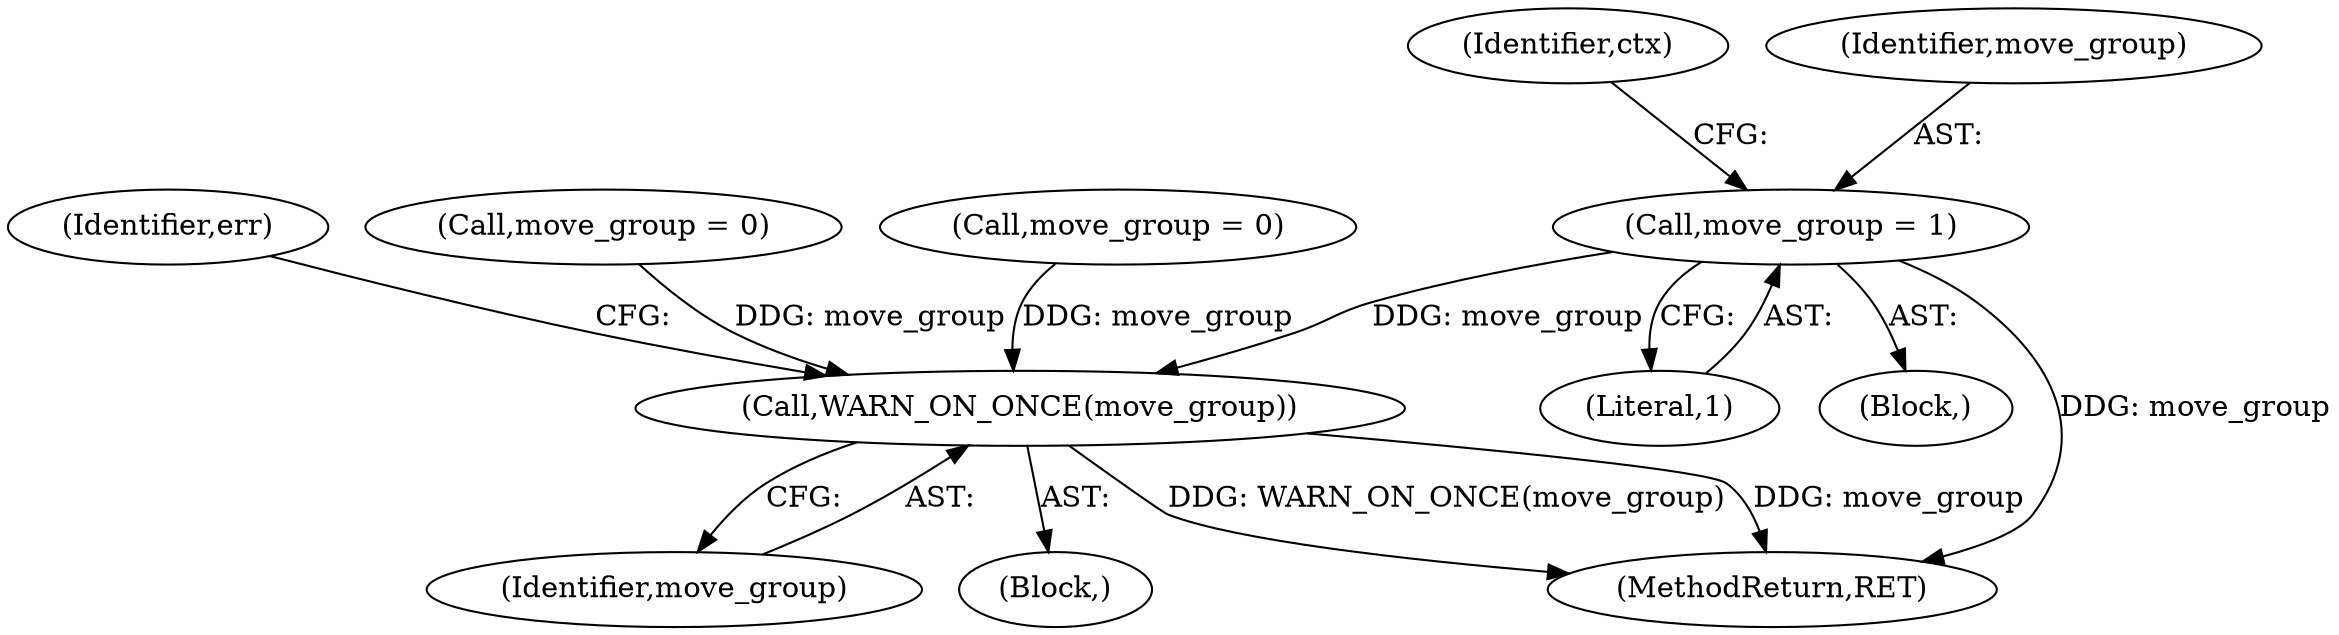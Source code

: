digraph "0_linux_321027c1fe77f892f4ea07846aeae08cefbbb290@API" {
"1000488" [label="(Call,move_group = 1)"];
"1000696" [label="(Call,WARN_ON_ONCE(move_group))"];
"1000490" [label="(Literal,1)"];
"1000699" [label="(Identifier,err)"];
"1000487" [label="(Block,)"];
"1000697" [label="(Identifier,move_group)"];
"1000168" [label="(Call,move_group = 0)"];
"1000492" [label="(Identifier,ctx)"];
"1000696" [label="(Call,WARN_ON_ONCE(move_group))"];
"1000658" [label="(Call,move_group = 0)"];
"1000488" [label="(Call,move_group = 1)"];
"1000489" [label="(Identifier,move_group)"];
"1000695" [label="(Block,)"];
"1000858" [label="(MethodReturn,RET)"];
"1000488" -> "1000487"  [label="AST: "];
"1000488" -> "1000490"  [label="CFG: "];
"1000489" -> "1000488"  [label="AST: "];
"1000490" -> "1000488"  [label="AST: "];
"1000492" -> "1000488"  [label="CFG: "];
"1000488" -> "1000858"  [label="DDG: move_group"];
"1000488" -> "1000696"  [label="DDG: move_group"];
"1000696" -> "1000695"  [label="AST: "];
"1000696" -> "1000697"  [label="CFG: "];
"1000697" -> "1000696"  [label="AST: "];
"1000699" -> "1000696"  [label="CFG: "];
"1000696" -> "1000858"  [label="DDG: WARN_ON_ONCE(move_group)"];
"1000696" -> "1000858"  [label="DDG: move_group"];
"1000168" -> "1000696"  [label="DDG: move_group"];
"1000658" -> "1000696"  [label="DDG: move_group"];
}
